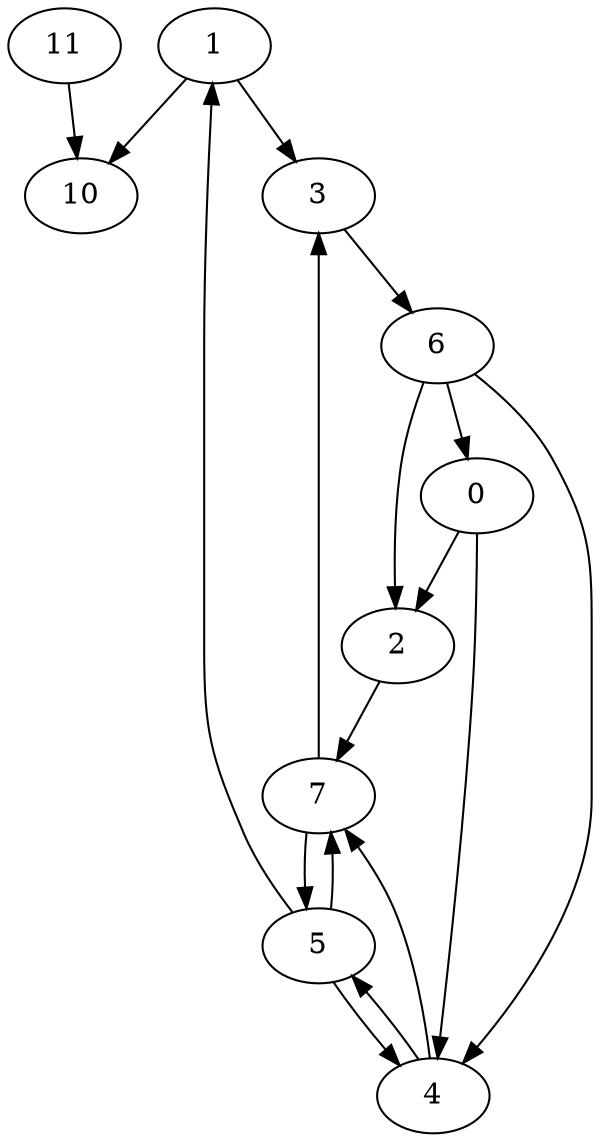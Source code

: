 digraph {1 -> 10;1 -> 3;3 -> 6;6 -> 2;6 -> 0;6 -> 4;2 -> 7;0 -> 2;0 -> 4;4 -> 7;4 -> 5;5 -> 4;5 -> 7;5 -> 1;7 -> 5;7 -> 3;11 -> 10;}